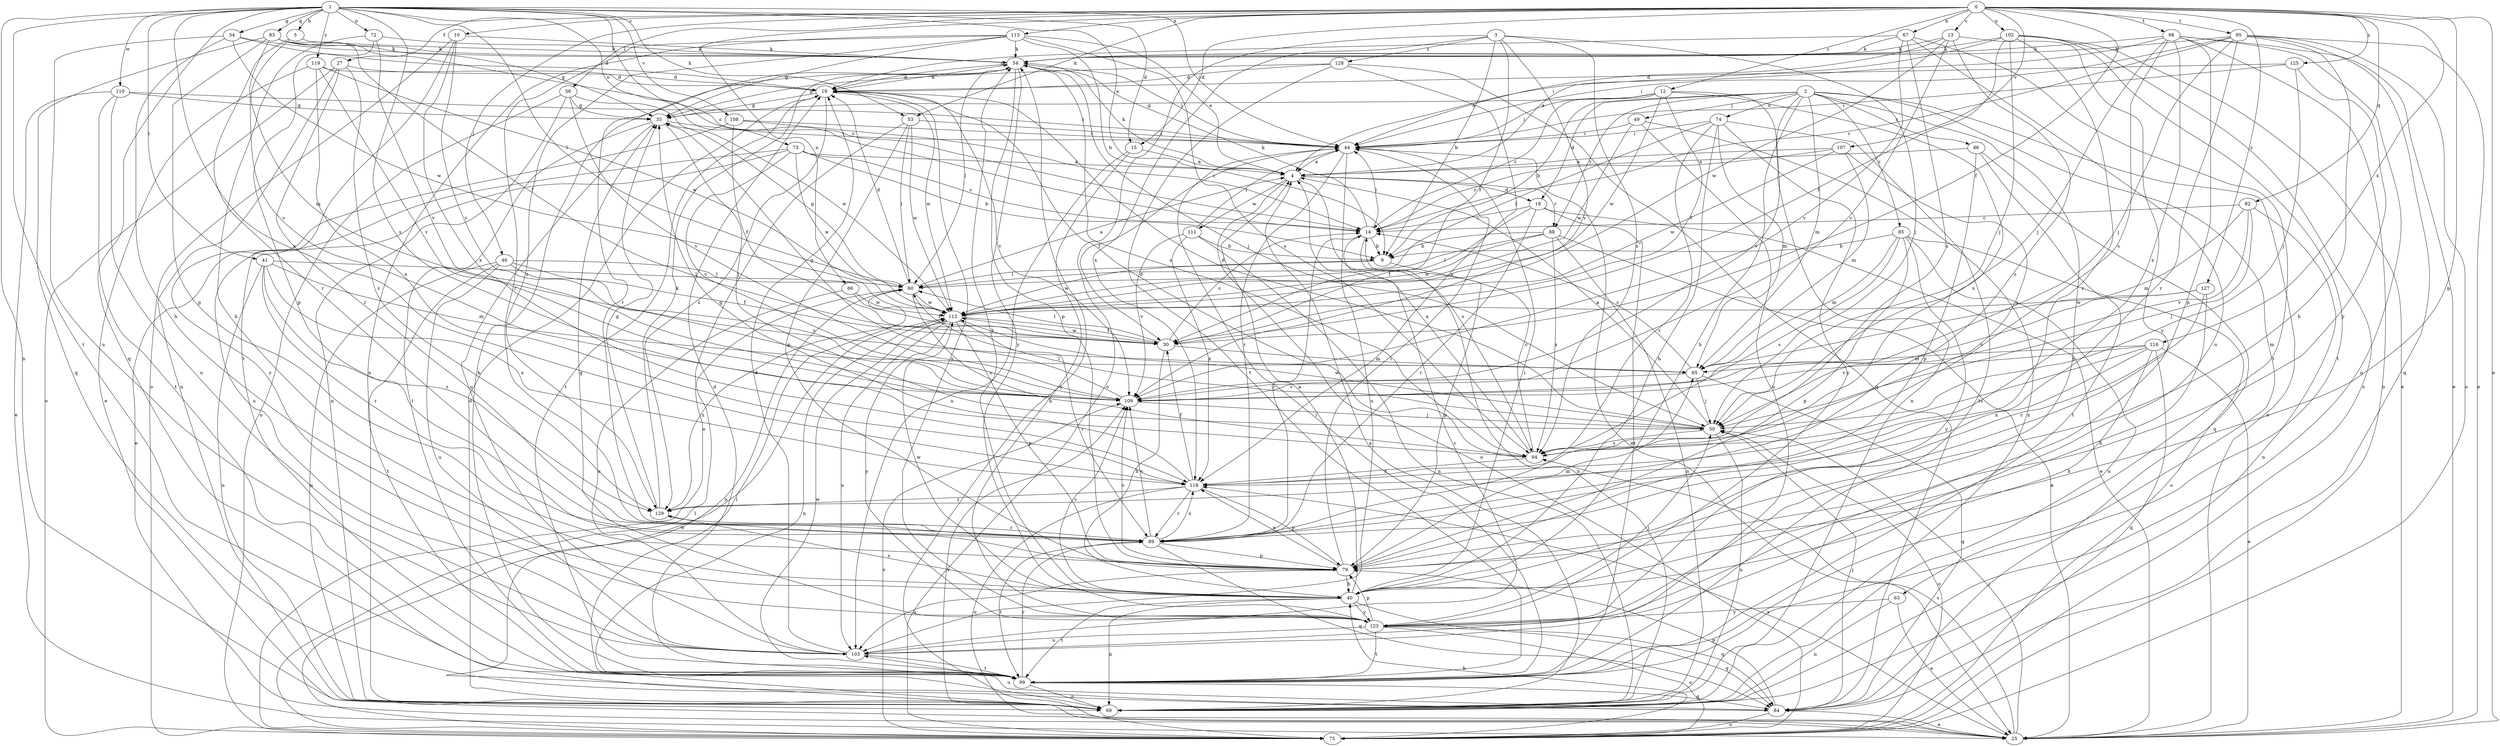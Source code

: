 strict digraph  {
0;
1;
2;
3;
4;
5;
9;
10;
12;
13;
14;
15;
18;
19;
25;
27;
30;
34;
35;
40;
41;
44;
46;
49;
50;
53;
54;
56;
60;
63;
65;
66;
67;
69;
72;
73;
74;
75;
79;
82;
83;
84;
85;
86;
88;
89;
94;
95;
98;
99;
102;
103;
107;
108;
109;
110;
111;
112;
113;
116;
118;
119;
123;
125;
127;
128;
129;
0 -> 10  [label=c];
0 -> 12  [label=c];
0 -> 13  [label=c];
0 -> 15  [label=d];
0 -> 25  [label=e];
0 -> 27  [label=f];
0 -> 30  [label=f];
0 -> 46  [label=j];
0 -> 53  [label=k];
0 -> 56  [label=l];
0 -> 66  [label=n];
0 -> 67  [label=n];
0 -> 79  [label=p];
0 -> 82  [label=q];
0 -> 95  [label=t];
0 -> 98  [label=t];
0 -> 102  [label=u];
0 -> 107  [label=v];
0 -> 113  [label=x];
0 -> 116  [label=x];
0 -> 125  [label=z];
0 -> 127  [label=z];
1 -> 4  [label=a];
1 -> 5  [label=b];
1 -> 14  [label=c];
1 -> 15  [label=d];
1 -> 34  [label=g];
1 -> 41  [label=i];
1 -> 44  [label=i];
1 -> 53  [label=k];
1 -> 60  [label=l];
1 -> 69  [label=n];
1 -> 72  [label=o];
1 -> 73  [label=o];
1 -> 83  [label=q];
1 -> 84  [label=q];
1 -> 94  [label=s];
1 -> 99  [label=t];
1 -> 108  [label=v];
1 -> 110  [label=w];
1 -> 118  [label=x];
1 -> 119  [label=y];
2 -> 9  [label=b];
2 -> 18  [label=d];
2 -> 25  [label=e];
2 -> 40  [label=h];
2 -> 49  [label=j];
2 -> 63  [label=m];
2 -> 65  [label=m];
2 -> 69  [label=n];
2 -> 74  [label=o];
2 -> 85  [label=r];
2 -> 86  [label=r];
2 -> 88  [label=r];
2 -> 123  [label=y];
3 -> 9  [label=b];
3 -> 30  [label=f];
3 -> 50  [label=j];
3 -> 75  [label=o];
3 -> 94  [label=s];
3 -> 109  [label=v];
3 -> 118  [label=x];
3 -> 128  [label=z];
4 -> 18  [label=d];
4 -> 54  [label=k];
4 -> 75  [label=o];
4 -> 88  [label=r];
4 -> 94  [label=s];
4 -> 111  [label=w];
5 -> 54  [label=k];
5 -> 65  [label=m];
5 -> 89  [label=r];
9 -> 60  [label=l];
9 -> 79  [label=p];
9 -> 112  [label=w];
10 -> 54  [label=k];
10 -> 75  [label=o];
10 -> 99  [label=t];
10 -> 109  [label=v];
10 -> 118  [label=x];
12 -> 14  [label=c];
12 -> 30  [label=f];
12 -> 35  [label=g];
12 -> 44  [label=i];
12 -> 109  [label=v];
12 -> 112  [label=w];
12 -> 118  [label=x];
13 -> 44  [label=i];
13 -> 54  [label=k];
13 -> 109  [label=v];
13 -> 112  [label=w];
13 -> 123  [label=y];
13 -> 129  [label=z];
14 -> 9  [label=b];
14 -> 44  [label=i];
14 -> 54  [label=k];
14 -> 69  [label=n];
14 -> 89  [label=r];
15 -> 4  [label=a];
15 -> 103  [label=u];
15 -> 123  [label=y];
18 -> 14  [label=c];
18 -> 25  [label=e];
18 -> 30  [label=f];
18 -> 89  [label=r];
18 -> 99  [label=t];
19 -> 35  [label=g];
19 -> 54  [label=k];
19 -> 99  [label=t];
19 -> 109  [label=v];
19 -> 112  [label=w];
19 -> 123  [label=y];
19 -> 129  [label=z];
25 -> 50  [label=j];
25 -> 54  [label=k];
25 -> 94  [label=s];
25 -> 109  [label=v];
25 -> 118  [label=x];
27 -> 19  [label=d];
27 -> 69  [label=n];
27 -> 75  [label=o];
27 -> 89  [label=r];
27 -> 129  [label=z];
30 -> 14  [label=c];
30 -> 40  [label=h];
30 -> 60  [label=l];
30 -> 65  [label=m];
30 -> 112  [label=w];
34 -> 19  [label=d];
34 -> 40  [label=h];
34 -> 54  [label=k];
34 -> 103  [label=u];
34 -> 112  [label=w];
35 -> 44  [label=i];
35 -> 50  [label=j];
35 -> 99  [label=t];
35 -> 103  [label=u];
40 -> 4  [label=a];
40 -> 44  [label=i];
40 -> 54  [label=k];
40 -> 69  [label=n];
40 -> 84  [label=q];
40 -> 99  [label=t];
40 -> 109  [label=v];
40 -> 112  [label=w];
40 -> 123  [label=y];
40 -> 129  [label=z];
41 -> 60  [label=l];
41 -> 65  [label=m];
41 -> 69  [label=n];
41 -> 89  [label=r];
41 -> 118  [label=x];
41 -> 129  [label=z];
44 -> 4  [label=a];
44 -> 25  [label=e];
44 -> 30  [label=f];
44 -> 89  [label=r];
44 -> 103  [label=u];
46 -> 30  [label=f];
46 -> 60  [label=l];
46 -> 69  [label=n];
46 -> 99  [label=t];
46 -> 103  [label=u];
46 -> 109  [label=v];
49 -> 44  [label=i];
49 -> 69  [label=n];
49 -> 103  [label=u];
49 -> 112  [label=w];
50 -> 4  [label=a];
50 -> 19  [label=d];
50 -> 60  [label=l];
50 -> 69  [label=n];
50 -> 75  [label=o];
50 -> 94  [label=s];
50 -> 112  [label=w];
53 -> 44  [label=i];
53 -> 60  [label=l];
53 -> 75  [label=o];
53 -> 79  [label=p];
53 -> 112  [label=w];
54 -> 19  [label=d];
54 -> 44  [label=i];
54 -> 50  [label=j];
54 -> 60  [label=l];
54 -> 79  [label=p];
54 -> 89  [label=r];
54 -> 94  [label=s];
54 -> 123  [label=y];
56 -> 35  [label=g];
56 -> 69  [label=n];
56 -> 75  [label=o];
56 -> 109  [label=v];
56 -> 112  [label=w];
60 -> 4  [label=a];
60 -> 19  [label=d];
60 -> 35  [label=g];
60 -> 69  [label=n];
60 -> 94  [label=s];
60 -> 112  [label=w];
63 -> 25  [label=e];
63 -> 69  [label=n];
63 -> 123  [label=y];
65 -> 14  [label=c];
65 -> 50  [label=j];
65 -> 84  [label=q];
65 -> 109  [label=v];
66 -> 30  [label=f];
66 -> 103  [label=u];
66 -> 112  [label=w];
67 -> 19  [label=d];
67 -> 54  [label=k];
67 -> 94  [label=s];
67 -> 99  [label=t];
67 -> 103  [label=u];
67 -> 109  [label=v];
69 -> 4  [label=a];
69 -> 19  [label=d];
69 -> 60  [label=l];
72 -> 40  [label=h];
72 -> 54  [label=k];
72 -> 79  [label=p];
72 -> 109  [label=v];
73 -> 4  [label=a];
73 -> 9  [label=b];
73 -> 14  [label=c];
73 -> 25  [label=e];
73 -> 103  [label=u];
73 -> 109  [label=v];
73 -> 112  [label=w];
74 -> 40  [label=h];
74 -> 44  [label=i];
74 -> 60  [label=l];
74 -> 65  [label=m];
74 -> 89  [label=r];
74 -> 99  [label=t];
74 -> 123  [label=y];
75 -> 40  [label=h];
75 -> 60  [label=l];
75 -> 109  [label=v];
75 -> 112  [label=w];
79 -> 40  [label=h];
79 -> 44  [label=i];
79 -> 65  [label=m];
79 -> 103  [label=u];
79 -> 109  [label=v];
79 -> 118  [label=x];
82 -> 14  [label=c];
82 -> 50  [label=j];
82 -> 65  [label=m];
82 -> 69  [label=n];
82 -> 109  [label=v];
83 -> 14  [label=c];
83 -> 30  [label=f];
83 -> 35  [label=g];
83 -> 54  [label=k];
83 -> 79  [label=p];
83 -> 84  [label=q];
83 -> 109  [label=v];
84 -> 25  [label=e];
84 -> 50  [label=j];
84 -> 75  [label=o];
84 -> 79  [label=p];
84 -> 103  [label=u];
85 -> 9  [label=b];
85 -> 65  [label=m];
85 -> 69  [label=n];
85 -> 75  [label=o];
85 -> 79  [label=p];
85 -> 94  [label=s];
85 -> 123  [label=y];
86 -> 4  [label=a];
86 -> 79  [label=p];
86 -> 84  [label=q];
86 -> 99  [label=t];
88 -> 9  [label=b];
88 -> 25  [label=e];
88 -> 60  [label=l];
88 -> 69  [label=n];
88 -> 94  [label=s];
88 -> 112  [label=w];
89 -> 79  [label=p];
89 -> 84  [label=q];
89 -> 99  [label=t];
89 -> 109  [label=v];
89 -> 118  [label=x];
94 -> 4  [label=a];
94 -> 14  [label=c];
94 -> 19  [label=d];
94 -> 118  [label=x];
95 -> 14  [label=c];
95 -> 25  [label=e];
95 -> 40  [label=h];
95 -> 44  [label=i];
95 -> 50  [label=j];
95 -> 54  [label=k];
95 -> 75  [label=o];
95 -> 84  [label=q];
95 -> 89  [label=r];
98 -> 4  [label=a];
98 -> 25  [label=e];
98 -> 50  [label=j];
98 -> 54  [label=k];
98 -> 69  [label=n];
98 -> 75  [label=o];
98 -> 79  [label=p];
98 -> 94  [label=s];
98 -> 118  [label=x];
99 -> 19  [label=d];
99 -> 44  [label=i];
99 -> 54  [label=k];
99 -> 69  [label=n];
99 -> 84  [label=q];
99 -> 89  [label=r];
99 -> 112  [label=w];
102 -> 4  [label=a];
102 -> 25  [label=e];
102 -> 30  [label=f];
102 -> 50  [label=j];
102 -> 54  [label=k];
102 -> 75  [label=o];
102 -> 89  [label=r];
102 -> 99  [label=t];
103 -> 14  [label=c];
103 -> 19  [label=d];
103 -> 99  [label=t];
107 -> 4  [label=a];
107 -> 14  [label=c];
107 -> 65  [label=m];
107 -> 94  [label=s];
107 -> 112  [label=w];
108 -> 14  [label=c];
108 -> 30  [label=f];
108 -> 44  [label=i];
108 -> 123  [label=y];
109 -> 35  [label=g];
109 -> 50  [label=j];
110 -> 25  [label=e];
110 -> 35  [label=g];
110 -> 44  [label=i];
110 -> 99  [label=t];
110 -> 103  [label=u];
111 -> 9  [label=b];
111 -> 44  [label=i];
111 -> 69  [label=n];
111 -> 109  [label=v];
111 -> 118  [label=x];
112 -> 30  [label=f];
112 -> 69  [label=n];
112 -> 79  [label=p];
112 -> 89  [label=r];
112 -> 103  [label=u];
112 -> 123  [label=y];
112 -> 129  [label=z];
113 -> 4  [label=a];
113 -> 9  [label=b];
113 -> 35  [label=g];
113 -> 54  [label=k];
113 -> 69  [label=n];
113 -> 89  [label=r];
113 -> 94  [label=s];
113 -> 129  [label=z];
116 -> 25  [label=e];
116 -> 40  [label=h];
116 -> 65  [label=m];
116 -> 84  [label=q];
116 -> 94  [label=s];
116 -> 109  [label=v];
116 -> 118  [label=x];
118 -> 30  [label=f];
118 -> 35  [label=g];
118 -> 75  [label=o];
118 -> 79  [label=p];
118 -> 89  [label=r];
118 -> 129  [label=z];
119 -> 19  [label=d];
119 -> 25  [label=e];
119 -> 109  [label=v];
119 -> 112  [label=w];
119 -> 118  [label=x];
123 -> 35  [label=g];
123 -> 50  [label=j];
123 -> 75  [label=o];
123 -> 79  [label=p];
123 -> 84  [label=q];
123 -> 99  [label=t];
123 -> 103  [label=u];
125 -> 19  [label=d];
125 -> 44  [label=i];
125 -> 50  [label=j];
125 -> 79  [label=p];
127 -> 40  [label=h];
127 -> 89  [label=r];
127 -> 109  [label=v];
127 -> 112  [label=w];
128 -> 19  [label=d];
128 -> 35  [label=g];
128 -> 84  [label=q];
128 -> 99  [label=t];
128 -> 118  [label=x];
129 -> 35  [label=g];
129 -> 54  [label=k];
129 -> 89  [label=r];
}
